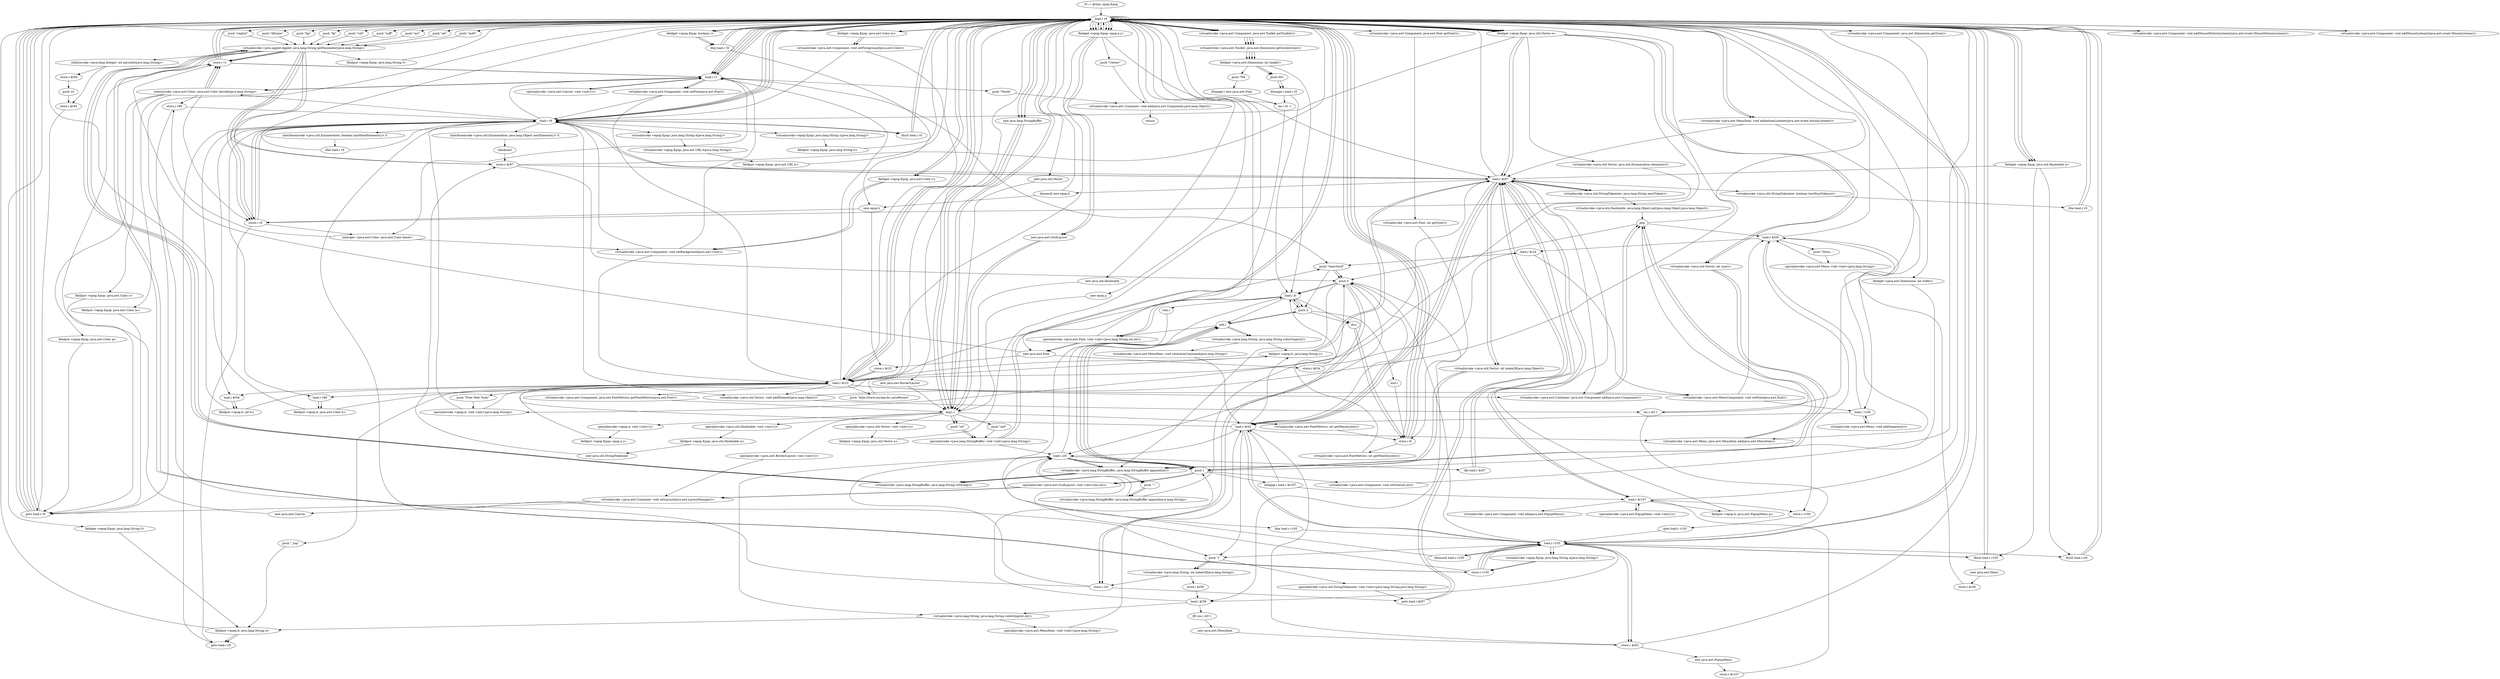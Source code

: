 digraph "" {
    "r0 := @this: epop.Epop"
    "load.r r0"
    "r0 := @this: epop.Epop"->"load.r r0";
    "push \"bg\""
    "load.r r0"->"push \"bg\"";
    "virtualinvoke <java.applet.Applet: java.lang.String getParameter(java.lang.String)>"
    "push \"bg\""->"virtualinvoke <java.applet.Applet: java.lang.String getParameter(java.lang.String)>";
    "store.r r1"
    "virtualinvoke <java.applet.Applet: java.lang.String getParameter(java.lang.String)>"->"store.r r1";
    "store.r r1"->"load.r r0";
    "load.r r1"
    "load.r r0"->"load.r r1";
    "staticinvoke <java.awt.Color: java.awt.Color decode(java.lang.String)>"
    "load.r r1"->"staticinvoke <java.awt.Color: java.awt.Color decode(java.lang.String)>";
    "fieldput <epop.Epop: java.awt.Color c>"
    "staticinvoke <java.awt.Color: java.awt.Color decode(java.lang.String)>"->"fieldput <epop.Epop: java.awt.Color c>";
    "goto load.r r0"
    "fieldput <epop.Epop: java.awt.Color c>"->"goto load.r r0";
    "goto load.r r0"->"load.r r0";
    "push \"fg\""
    "load.r r0"->"push \"fg\"";
    "push \"fg\""->"virtualinvoke <java.applet.Applet: java.lang.String getParameter(java.lang.String)>";
    "virtualinvoke <java.applet.Applet: java.lang.String getParameter(java.lang.String)>"->"store.r r1";
    "store.r r1"->"load.r r0";
    "load.r r0"->"load.r r1";
    "load.r r1"->"staticinvoke <java.awt.Color: java.awt.Color decode(java.lang.String)>";
    "fieldput <epop.Epop: java.awt.Color m>"
    "staticinvoke <java.awt.Color: java.awt.Color decode(java.lang.String)>"->"fieldput <epop.Epop: java.awt.Color m>";
    "fieldput <epop.Epop: java.awt.Color m>"->"goto load.r r0";
    "goto load.r r0"->"load.r r0";
    "push \"roll\""
    "load.r r0"->"push \"roll\"";
    "push \"roll\""->"virtualinvoke <java.applet.Applet: java.lang.String getParameter(java.lang.String)>";
    "virtualinvoke <java.applet.Applet: java.lang.String getParameter(java.lang.String)>"->"store.r r1";
    "store.r r1"->"load.r r0";
    "load.r r0"->"load.r r1";
    "load.r r1"->"staticinvoke <java.awt.Color: java.awt.Color decode(java.lang.String)>";
    "fieldput <epop.Epop: java.awt.Color g>"
    "staticinvoke <java.awt.Color: java.awt.Color decode(java.lang.String)>"->"fieldput <epop.Epop: java.awt.Color g>";
    "fieldput <epop.Epop: java.awt.Color g>"->"goto load.r r0";
    "goto load.r r0"->"load.r r0";
    "virtualinvoke <java.awt.Component: java.awt.Font getFont()>"
    "load.r r0"->"virtualinvoke <java.awt.Component: java.awt.Font getFont()>";
    "virtualinvoke <java.awt.Font: int getSize()>"
    "virtualinvoke <java.awt.Component: java.awt.Font getFont()>"->"virtualinvoke <java.awt.Font: int getSize()>";
    "store.i i0"
    "virtualinvoke <java.awt.Font: int getSize()>"->"store.i i0";
    "store.i i0"->"load.r r0";
    "virtualinvoke <java.awt.Component: java.awt.Toolkit getToolkit()>"
    "load.r r0"->"virtualinvoke <java.awt.Component: java.awt.Toolkit getToolkit()>";
    "virtualinvoke <java.awt.Toolkit: java.awt.Dimension getScreenSize()>"
    "virtualinvoke <java.awt.Component: java.awt.Toolkit getToolkit()>"->"virtualinvoke <java.awt.Toolkit: java.awt.Dimension getScreenSize()>";
    "fieldget <java.awt.Dimension: int height>"
    "virtualinvoke <java.awt.Toolkit: java.awt.Dimension getScreenSize()>"->"fieldget <java.awt.Dimension: int height>";
    "push 601"
    "fieldget <java.awt.Dimension: int height>"->"push 601";
    "ifcmpge.i load.r r0"
    "push 601"->"ifcmpge.i load.r r0";
    "inc.i i0 -1"
    "ifcmpge.i load.r r0"->"inc.i i0 -1";
    "inc.i i0 -1"->"load.r r0";
    "load.r r0"->"virtualinvoke <java.awt.Component: java.awt.Toolkit getToolkit()>";
    "virtualinvoke <java.awt.Component: java.awt.Toolkit getToolkit()>"->"virtualinvoke <java.awt.Toolkit: java.awt.Dimension getScreenSize()>";
    "virtualinvoke <java.awt.Toolkit: java.awt.Dimension getScreenSize()>"->"fieldget <java.awt.Dimension: int height>";
    "push 769"
    "fieldget <java.awt.Dimension: int height>"->"push 769";
    "ifcmpge.i new java.awt.Font"
    "push 769"->"ifcmpge.i new java.awt.Font";
    "ifcmpge.i new java.awt.Font"->"inc.i i0 -1";
    "new java.awt.Font"
    "inc.i i0 -1"->"new java.awt.Font";
    "new java.awt.Font"->"store.r r1";
    "store.r r1"->"load.r r1";
    "push \"SansSerif\""
    "load.r r1"->"push \"SansSerif\"";
    "push 0"
    "push \"SansSerif\""->"push 0";
    "load.i i0"
    "push 0"->"load.i i0";
    "push 2"
    "load.i i0"->"push 2";
    "add.i"
    "push 2"->"add.i";
    "specialinvoke <java.awt.Font: void <init>(java.lang.String,int,int)>"
    "add.i"->"specialinvoke <java.awt.Font: void <init>(java.lang.String,int,int)>";
    "specialinvoke <java.awt.Font: void <init>(java.lang.String,int,int)>"->"new java.awt.Font";
    "store.r $r23"
    "new java.awt.Font"->"store.r $r23";
    "load.r $r23"
    "store.r $r23"->"load.r $r23";
    "load.r $r23"->"push \"SansSerif\"";
    "push \"SansSerif\""->"push 0";
    "push 0"->"load.i i0";
    "load.i i0"->"specialinvoke <java.awt.Font: void <init>(java.lang.String,int,int)>";
    "specialinvoke <java.awt.Font: void <init>(java.lang.String,int,int)>"->"new java.awt.Font";
    "store.r $r24"
    "new java.awt.Font"->"store.r $r24";
    "load.r $r24"
    "store.r $r24"->"load.r $r24";
    "load.r $r24"->"push \"SansSerif\"";
    "push \"SansSerif\""->"push 2";
    "push 2"->"load.i i0";
    "load.i i0"->"specialinvoke <java.awt.Font: void <init>(java.lang.String,int,int)>";
    "specialinvoke <java.awt.Font: void <init>(java.lang.String,int,int)>"->"load.r r0";
    "load.r r0"->"load.r $r23";
    "virtualinvoke <java.awt.Component: java.awt.FontMetrics getFontMetrics(java.awt.Font)>"
    "load.r $r23"->"virtualinvoke <java.awt.Component: java.awt.FontMetrics getFontMetrics(java.awt.Font)>";
    "dup1.r"
    "virtualinvoke <java.awt.Component: java.awt.FontMetrics getFontMetrics(java.awt.Font)>"->"dup1.r";
    "virtualinvoke <java.awt.FontMetrics: int getMaxAscent()>"
    "dup1.r"->"virtualinvoke <java.awt.FontMetrics: int getMaxAscent()>";
    "virtualinvoke <java.awt.FontMetrics: int getMaxAscent()>"->"store.i i0";
    "virtualinvoke <java.awt.FontMetrics: int getMaxDescent()>"
    "store.i i0"->"virtualinvoke <java.awt.FontMetrics: int getMaxDescent()>";
    "virtualinvoke <java.awt.FontMetrics: int getMaxDescent()>"->"load.i i0";
    "load.i i0"->"add.i";
    "add.i"->"push 2";
    "mul.i"
    "push 2"->"mul.i";
    "mul.i"->"store.i i0";
    "store.i i0"->"load.r r0";
    "load.r r0"->"virtualinvoke <java.awt.Component: java.awt.Toolkit getToolkit()>";
    "virtualinvoke <java.awt.Component: java.awt.Toolkit getToolkit()>"->"virtualinvoke <java.awt.Toolkit: java.awt.Dimension getScreenSize()>";
    "virtualinvoke <java.awt.Toolkit: java.awt.Dimension getScreenSize()>"->"fieldget <java.awt.Dimension: int height>";
    "fieldget <java.awt.Dimension: int height>"->"load.i i0";
    "div.i"
    "load.i i0"->"div.i";
    "div.i"->"store.i i0";
    "store.i i0"->"load.r r0";
    "load.r r0"->"virtualinvoke <java.awt.Component: java.awt.Toolkit getToolkit()>";
    "virtualinvoke <java.awt.Component: java.awt.Toolkit getToolkit()>"->"virtualinvoke <java.awt.Toolkit: java.awt.Dimension getScreenSize()>";
    "virtualinvoke <java.awt.Toolkit: java.awt.Dimension getScreenSize()>"->"fieldget <java.awt.Dimension: int height>";
    "fieldget <java.awt.Dimension: int height>"->"push 601";
    "push 601"->"ifcmpge.i load.r r0";
    "ifcmpge.i load.r r0"->"load.i i0";
    "load.i i0"->"push 2";
    "push 2"->"div.i";
    "div.i"->"store.i i0";
    "store.i i0"->"load.r r0";
    "push \"xoff\""
    "load.r r0"->"push \"xoff\"";
    "push \"xoff\""->"virtualinvoke <java.applet.Applet: java.lang.String getParameter(java.lang.String)>";
    "staticinvoke <java.lang.Integer: int parseInt(java.lang.String)>"
    "virtualinvoke <java.applet.Applet: java.lang.String getParameter(java.lang.String)>"->"staticinvoke <java.lang.Integer: int parseInt(java.lang.String)>";
    "store.i $r94"
    "staticinvoke <java.lang.Integer: int parseInt(java.lang.String)>"->"store.i $r94";
    "store.i $r94"->"goto load.r r0";
    "goto load.r r0"->"load.r r0";
    "push \"arr\""
    "load.r r0"->"push \"arr\"";
    "push \"arr\""->"virtualinvoke <java.applet.Applet: java.lang.String getParameter(java.lang.String)>";
    "store.r r9"
    "virtualinvoke <java.applet.Applet: java.lang.String getParameter(java.lang.String)>"->"store.r r9";
    "staticget <java.awt.Color: java.awt.Color black>"
    "store.r r9"->"staticget <java.awt.Color: java.awt.Color black>";
    "store.r r99"
    "staticget <java.awt.Color: java.awt.Color black>"->"store.r r99";
    "load.r r9"
    "store.r r99"->"load.r r9";
    "load.r r9"->"staticinvoke <java.awt.Color: java.awt.Color decode(java.lang.String)>";
    "staticinvoke <java.awt.Color: java.awt.Color decode(java.lang.String)>"->"store.r r99";
    "store.r r99"->"goto load.r r0";
    "goto load.r r0"->"load.r r0";
    "push \"ad\""
    "load.r r0"->"push \"ad\"";
    "push \"ad\""->"virtualinvoke <java.applet.Applet: java.lang.String getParameter(java.lang.String)>";
    "virtualinvoke <java.applet.Applet: java.lang.String getParameter(java.lang.String)>"->"store.r r9";
    "store.r r9"->"load.r r9";
    "ifnull load.r r0"
    "load.r r9"->"ifnull load.r r0";
    "ifnull load.r r0"->"load.r r0";
    "load.r r0"->"load.r r0";
    "load.r r0"->"load.r r9";
    "virtualinvoke <epop.Epop: java.lang.String c(java.lang.String)>"
    "load.r r9"->"virtualinvoke <epop.Epop: java.lang.String c(java.lang.String)>";
    "fieldput <epop.Epop: java.lang.String h>"
    "virtualinvoke <epop.Epop: java.lang.String c(java.lang.String)>"->"fieldput <epop.Epop: java.lang.String h>";
    "fieldput <epop.Epop: java.lang.String h>"->"load.r r0";
    "load.r r0"->"load.r r0";
    "load.r r0"->"load.r r0";
    "load.r r0"->"load.r r9";
    "virtualinvoke <epop.Epop: java.lang.String d(java.lang.String)>"
    "load.r r9"->"virtualinvoke <epop.Epop: java.lang.String d(java.lang.String)>";
    "virtualinvoke <epop.Epop: java.net.URL b(java.lang.String)>"
    "virtualinvoke <epop.Epop: java.lang.String d(java.lang.String)>"->"virtualinvoke <epop.Epop: java.net.URL b(java.lang.String)>";
    "fieldput <epop.Epop: java.net.URL b>"
    "virtualinvoke <epop.Epop: java.net.URL b(java.lang.String)>"->"fieldput <epop.Epop: java.net.URL b>";
    "fieldput <epop.Epop: java.net.URL b>"->"load.r r0";
    "new java.util.Vector"
    "load.r r0"->"new java.util.Vector";
    "new java.util.Vector"->"dup1.r";
    "specialinvoke <java.util.Vector: void <init>()>"
    "dup1.r"->"specialinvoke <java.util.Vector: void <init>()>";
    "fieldput <epop.Epop: java.util.Vector e>"
    "specialinvoke <java.util.Vector: void <init>()>"->"fieldput <epop.Epop: java.util.Vector e>";
    "fieldput <epop.Epop: java.util.Vector e>"->"load.r r0";
    "push \"md0\""
    "load.r r0"->"push \"md0\"";
    "push \"md0\""->"virtualinvoke <java.applet.Applet: java.lang.String getParameter(java.lang.String)>";
    "store.r $r87"
    "virtualinvoke <java.applet.Applet: java.lang.String getParameter(java.lang.String)>"->"store.r $r87";
    "store.r $r87"->"push 0";
    "store.i i20"
    "push 0"->"store.i i20";
    "goto load.r $r87"
    "store.i i20"->"goto load.r $r87";
    "load.r $r87"
    "goto load.r $r87"->"load.r $r87";
    "ifnonnull new epop.b"
    "load.r $r87"->"ifnonnull new epop.b";
    "ifnonnull new epop.b"->"load.r r0";
    "push \"replist\""
    "load.r r0"->"push \"replist\"";
    "push \"replist\""->"virtualinvoke <java.applet.Applet: java.lang.String getParameter(java.lang.String)>";
    "virtualinvoke <java.applet.Applet: java.lang.String getParameter(java.lang.String)>"->"store.r r9";
    "store.r r9"->"load.r r9";
    "load.r r9"->"ifnull load.r r0";
    "ifnull load.r r0"->"load.r r0";
    "new java.util.Hashtable"
    "load.r r0"->"new java.util.Hashtable";
    "new java.util.Hashtable"->"dup1.r";
    "specialinvoke <java.util.Hashtable: void <init>()>"
    "dup1.r"->"specialinvoke <java.util.Hashtable: void <init>()>";
    "fieldput <epop.Epop: java.util.Hashtable a>"
    "specialinvoke <java.util.Hashtable: void <init>()>"->"fieldput <epop.Epop: java.util.Hashtable a>";
    "new java.util.StringTokenizer"
    "fieldput <epop.Epop: java.util.Hashtable a>"->"new java.util.StringTokenizer";
    "new java.util.StringTokenizer"->"store.r $r87";
    "store.r $r87"->"load.r $r87";
    "load.r $r87"->"load.r r9";
    "push \"|\""
    "load.r r9"->"push \"|\"";
    "specialinvoke <java.util.StringTokenizer: void <init>(java.lang.String,java.lang.String)>"
    "push \"|\""->"specialinvoke <java.util.StringTokenizer: void <init>(java.lang.String,java.lang.String)>";
    "specialinvoke <java.util.StringTokenizer: void <init>(java.lang.String,java.lang.String)>"->"goto load.r $r87";
    "goto load.r $r87"->"load.r $r87";
    "virtualinvoke <java.util.StringTokenizer: boolean hasMoreTokens()>"
    "load.r $r87"->"virtualinvoke <java.util.StringTokenizer: boolean hasMoreTokens()>";
    "ifne load.r r0"
    "virtualinvoke <java.util.StringTokenizer: boolean hasMoreTokens()>"->"ifne load.r r0";
    "ifne load.r r0"->"load.r r0";
    "new epop.a"
    "load.r r0"->"new epop.a";
    "new epop.a"->"dup1.r";
    "specialinvoke <epop.a: void <init>()>"
    "dup1.r"->"specialinvoke <epop.a: void <init>()>";
    "fieldput <epop.Epop: epop.a j>"
    "specialinvoke <epop.a: void <init>()>"->"fieldput <epop.Epop: epop.a j>";
    "fieldput <epop.Epop: epop.a j>"->"load.r r0";
    "fieldget <epop.Epop: boolean i>"
    "load.r r0"->"fieldget <epop.Epop: boolean i>";
    "ifeq load.r r0"
    "fieldget <epop.Epop: boolean i>"->"ifeq load.r r0";
    "ifeq load.r r0"->"load.r r0";
    "fieldget <epop.Epop: epop.a j>"
    "load.r r0"->"fieldget <epop.Epop: epop.a j>";
    "new java.awt.GridLayout"
    "fieldget <epop.Epop: epop.a j>"->"new java.awt.GridLayout";
    "new java.awt.GridLayout"->"dup1.r";
    "dup1.r"->"load.r r0";
    "fieldget <epop.Epop: java.util.Vector e>"
    "load.r r0"->"fieldget <epop.Epop: java.util.Vector e>";
    "virtualinvoke <java.util.Vector: int size()>"
    "fieldget <epop.Epop: java.util.Vector e>"->"virtualinvoke <java.util.Vector: int size()>";
    "push 1"
    "virtualinvoke <java.util.Vector: int size()>"->"push 1";
    "push 1"->"add.i";
    "add.i"->"push 1";
    "specialinvoke <java.awt.GridLayout: void <init>(int,int)>"
    "push 1"->"specialinvoke <java.awt.GridLayout: void <init>(int,int)>";
    "virtualinvoke <java.awt.Container: void setLayout(java.awt.LayoutManager)>"
    "specialinvoke <java.awt.GridLayout: void <init>(int,int)>"->"virtualinvoke <java.awt.Container: void setLayout(java.awt.LayoutManager)>";
    "virtualinvoke <java.awt.Container: void setLayout(java.awt.LayoutManager)>"->"goto load.r r0";
    "goto load.r r0"->"load.r r0";
    "load.r r0"->"load.r r0";
    "push \"dframe\""
    "load.r r0"->"push \"dframe\"";
    "push \"dframe\""->"virtualinvoke <java.applet.Applet: java.lang.String getParameter(java.lang.String)>";
    "fieldput <epop.Epop: java.lang.String f>"
    "virtualinvoke <java.applet.Applet: java.lang.String getParameter(java.lang.String)>"->"fieldput <epop.Epop: java.lang.String f>";
    "fieldput <epop.Epop: java.lang.String f>"->"load.r r0";
    "load.r r0"->"fieldget <epop.Epop: java.util.Vector e>";
    "virtualinvoke <java.util.Vector: java.util.Enumeration elements()>"
    "fieldget <epop.Epop: java.util.Vector e>"->"virtualinvoke <java.util.Vector: java.util.Enumeration elements()>";
    "virtualinvoke <java.util.Vector: java.util.Enumeration elements()>"->"store.r r9";
    "goto load.r r9"
    "store.r r9"->"goto load.r r9";
    "goto load.r r9"->"load.r r9";
    "interfaceinvoke <java.util.Enumeration: boolean hasMoreElements()> 0"
    "load.r r9"->"interfaceinvoke <java.util.Enumeration: boolean hasMoreElements()> 0";
    "ifne load.r r9"
    "interfaceinvoke <java.util.Enumeration: boolean hasMoreElements()> 0"->"ifne load.r r9";
    "ifne load.r r9"->"load.r r0";
    "load.r r0"->"fieldget <epop.Epop: boolean i>";
    "fieldget <epop.Epop: boolean i>"->"ifeq load.r r0";
    "new epop.b"
    "ifeq load.r r0"->"new epop.b";
    "new epop.b"->"store.r $r23";
    "store.r $r23"->"load.r $r23";
    "push \"Free Web Tools\""
    "load.r $r23"->"push \"Free Web Tools\"";
    "specialinvoke <epop.b: void <init>(java.lang.String)>"
    "push \"Free Web Tools\""->"specialinvoke <epop.b: void <init>(java.lang.String)>";
    "specialinvoke <epop.b: void <init>(java.lang.String)>"->"load.r $r23";
    "load.r $r23"->"load.r r0";
    "fieldget <epop.Epop: java.awt.Color c>"
    "load.r r0"->"fieldget <epop.Epop: java.awt.Color c>";
    "virtualinvoke <java.awt.Component: void setBackground(java.awt.Color)>"
    "fieldget <epop.Epop: java.awt.Color c>"->"virtualinvoke <java.awt.Component: void setBackground(java.awt.Color)>";
    "virtualinvoke <java.awt.Component: void setBackground(java.awt.Color)>"->"load.r $r23";
    "load.r $r23"->"load.r r0";
    "fieldget <epop.Epop: java.awt.Color m>"
    "load.r r0"->"fieldget <epop.Epop: java.awt.Color m>";
    "virtualinvoke <java.awt.Component: void setForeground(java.awt.Color)>"
    "fieldget <epop.Epop: java.awt.Color m>"->"virtualinvoke <java.awt.Component: void setForeground(java.awt.Color)>";
    "virtualinvoke <java.awt.Component: void setForeground(java.awt.Color)>"->"load.r $r23";
    "load.r $r23"->"load.r r1";
    "virtualinvoke <java.awt.Component: void setFont(java.awt.Font)>"
    "load.r r1"->"virtualinvoke <java.awt.Component: void setFont(java.awt.Font)>";
    "virtualinvoke <java.awt.Component: void setFont(java.awt.Font)>"->"load.r $r23";
    "load.i $r94"
    "load.r $r23"->"load.i $r94";
    "fieldput <epop.b: int b>"
    "load.i $r94"->"fieldput <epop.b: int b>";
    "fieldput <epop.b: int b>"->"load.r $r23";
    "load.r r99"
    "load.r $r23"->"load.r r99";
    "fieldput <epop.b: java.awt.Color h>"
    "load.r r99"->"fieldput <epop.b: java.awt.Color h>";
    "fieldput <epop.b: java.awt.Color h>"->"load.r $r23";
    "push \"http://www.europa.bc.ca/software\""
    "load.r $r23"->"push \"http://www.europa.bc.ca/software\"";
    "fieldput <epop.b: java.lang.String c>"
    "push \"http://www.europa.bc.ca/software\""->"fieldput <epop.b: java.lang.String c>";
    "fieldput <epop.b: java.lang.String c>"->"load.r $r23";
    "push \"_top\""
    "load.r $r23"->"push \"_top\"";
    "fieldput <epop.b: java.lang.String a>"
    "push \"_top\""->"fieldput <epop.b: java.lang.String a>";
    "fieldput <epop.b: java.lang.String a>"->"load.r r0";
    "load.r r0"->"fieldget <epop.Epop: java.util.Vector e>";
    "fieldget <epop.Epop: java.util.Vector e>"->"load.r $r23";
    "virtualinvoke <java.util.Vector: void addElement(java.lang.Object)>"
    "load.r $r23"->"virtualinvoke <java.util.Vector: void addElement(java.lang.Object)>";
    "virtualinvoke <java.util.Vector: void addElement(java.lang.Object)>"->"load.r r0";
    "load.r r0"->"fieldget <epop.Epop: epop.a j>";
    "fieldget <epop.Epop: epop.a j>"->"load.r $r23";
    "virtualinvoke <java.awt.Container: java.awt.Component add(java.awt.Component)>"
    "load.r $r23"->"virtualinvoke <java.awt.Container: java.awt.Component add(java.awt.Component)>";
    "pop"
    "virtualinvoke <java.awt.Container: java.awt.Component add(java.awt.Component)>"->"pop";
    "pop"->"load.r r0";
    "load.r r0"->"fieldget <epop.Epop: epop.a j>";
    "fieldget <epop.Epop: epop.a j>"->"load.r r0";
    "virtualinvoke <java.awt.Component: void addMouseMotionListener(java.awt.event.MouseMotionListener)>"
    "load.r r0"->"virtualinvoke <java.awt.Component: void addMouseMotionListener(java.awt.event.MouseMotionListener)>";
    "virtualinvoke <java.awt.Component: void addMouseMotionListener(java.awt.event.MouseMotionListener)>"->"load.r r0";
    "load.r r0"->"fieldget <epop.Epop: epop.a j>";
    "fieldget <epop.Epop: epop.a j>"->"load.r r0";
    "virtualinvoke <java.awt.Component: void addMouseListener(java.awt.event.MouseListener)>"
    "load.r r0"->"virtualinvoke <java.awt.Component: void addMouseListener(java.awt.event.MouseListener)>";
    "virtualinvoke <java.awt.Component: void addMouseListener(java.awt.event.MouseListener)>"->"load.r r0";
    "new java.awt.BorderLayout"
    "load.r r0"->"new java.awt.BorderLayout";
    "new java.awt.BorderLayout"->"dup1.r";
    "specialinvoke <java.awt.BorderLayout: void <init>()>"
    "dup1.r"->"specialinvoke <java.awt.BorderLayout: void <init>()>";
    "specialinvoke <java.awt.BorderLayout: void <init>()>"->"virtualinvoke <java.awt.Container: void setLayout(java.awt.LayoutManager)>";
    "new java.awt.Canvas"
    "virtualinvoke <java.awt.Container: void setLayout(java.awt.LayoutManager)>"->"new java.awt.Canvas";
    "new java.awt.Canvas"->"store.r r1";
    "store.r r1"->"load.r r1";
    "specialinvoke <java.awt.Canvas: void <init>()>"
    "load.r r1"->"specialinvoke <java.awt.Canvas: void <init>()>";
    "specialinvoke <java.awt.Canvas: void <init>()>"->"load.r r1";
    "load.r r1"->"staticget <java.awt.Color: java.awt.Color black>";
    "staticget <java.awt.Color: java.awt.Color black>"->"virtualinvoke <java.awt.Component: void setBackground(java.awt.Color)>";
    "virtualinvoke <java.awt.Component: void setBackground(java.awt.Color)>"->"load.r r1";
    "load.r r1"->"load.r r0";
    "virtualinvoke <java.awt.Component: java.awt.Dimension getSize()>"
    "load.r r0"->"virtualinvoke <java.awt.Component: java.awt.Dimension getSize()>";
    "fieldget <java.awt.Dimension: int width>"
    "virtualinvoke <java.awt.Component: java.awt.Dimension getSize()>"->"fieldget <java.awt.Dimension: int width>";
    "fieldget <java.awt.Dimension: int width>"->"push 1";
    "virtualinvoke <java.awt.Component: void setSize(int,int)>"
    "push 1"->"virtualinvoke <java.awt.Component: void setSize(int,int)>";
    "virtualinvoke <java.awt.Component: void setSize(int,int)>"->"load.r r0";
    "load.r r0"->"load.r r1";
    "push \"North\""
    "load.r r1"->"push \"North\"";
    "virtualinvoke <java.awt.Container: void add(java.awt.Component,java.lang.Object)>"
    "push \"North\""->"virtualinvoke <java.awt.Container: void add(java.awt.Component,java.lang.Object)>";
    "virtualinvoke <java.awt.Container: void add(java.awt.Component,java.lang.Object)>"->"load.r r0";
    "load.r r0"->"load.r r0";
    "load.r r0"->"fieldget <epop.Epop: epop.a j>";
    "push \"Center\""
    "fieldget <epop.Epop: epop.a j>"->"push \"Center\"";
    "push \"Center\""->"virtualinvoke <java.awt.Container: void add(java.awt.Component,java.lang.Object)>";
    "return"
    "virtualinvoke <java.awt.Container: void add(java.awt.Component,java.lang.Object)>"->"return";
    "ifne load.r r9"->"load.r r9";
    "interfaceinvoke <java.util.Enumeration: java.lang.Object nextElement()> 0"
    "load.r r9"->"interfaceinvoke <java.util.Enumeration: java.lang.Object nextElement()> 0";
    "checkcast"
    "interfaceinvoke <java.util.Enumeration: java.lang.Object nextElement()> 0"->"checkcast";
    "checkcast"->"store.r $r87";
    "store.r $r87"->"load.r r0";
    "load.r r0"->"fieldget <epop.Epop: epop.a j>";
    "fieldget <epop.Epop: epop.a j>"->"load.r $r87";
    "load.r $r87"->"virtualinvoke <java.awt.Container: java.awt.Component add(java.awt.Component)>";
    "virtualinvoke <java.awt.Container: java.awt.Component add(java.awt.Component)>"->"pop";
    "pop"->"push 0";
    "push 0"->"store.i i20";
    "store.i i20"->"load.r r0";
    "new java.lang.StringBuffer"
    "load.r r0"->"new java.lang.StringBuffer";
    "new java.lang.StringBuffer"->"dup1.r";
    "push \"sd\""
    "dup1.r"->"push \"sd\"";
    "specialinvoke <java.lang.StringBuffer: void <init>(java.lang.String)>"
    "push \"sd\""->"specialinvoke <java.lang.StringBuffer: void <init>(java.lang.String)>";
    "specialinvoke <java.lang.StringBuffer: void <init>(java.lang.String)>"->"load.r r0";
    "load.r r0"->"fieldget <epop.Epop: java.util.Vector e>";
    "fieldget <epop.Epop: java.util.Vector e>"->"load.r $r87";
    "virtualinvoke <java.util.Vector: int indexOf(java.lang.Object)>"
    "load.r $r87"->"virtualinvoke <java.util.Vector: int indexOf(java.lang.Object)>";
    "virtualinvoke <java.lang.StringBuffer: java.lang.StringBuffer append(int)>"
    "virtualinvoke <java.util.Vector: int indexOf(java.lang.Object)>"->"virtualinvoke <java.lang.StringBuffer: java.lang.StringBuffer append(int)>";
    "push \"-\""
    "virtualinvoke <java.lang.StringBuffer: java.lang.StringBuffer append(int)>"->"push \"-\"";
    "virtualinvoke <java.lang.StringBuffer: java.lang.StringBuffer append(java.lang.String)>"
    "push \"-\""->"virtualinvoke <java.lang.StringBuffer: java.lang.StringBuffer append(java.lang.String)>";
    "virtualinvoke <java.lang.StringBuffer: java.lang.StringBuffer append(java.lang.String)>"->"push 0";
    "push 0"->"virtualinvoke <java.lang.StringBuffer: java.lang.StringBuffer append(int)>";
    "virtualinvoke <java.lang.StringBuffer: java.lang.String toString()>"
    "virtualinvoke <java.lang.StringBuffer: java.lang.StringBuffer append(int)>"->"virtualinvoke <java.lang.StringBuffer: java.lang.String toString()>";
    "virtualinvoke <java.lang.StringBuffer: java.lang.String toString()>"->"virtualinvoke <java.applet.Applet: java.lang.String getParameter(java.lang.String)>";
    "store.r r105"
    "virtualinvoke <java.applet.Applet: java.lang.String getParameter(java.lang.String)>"->"store.r r105";
    "load.r r105"
    "store.r r105"->"load.r r105";
    "ifnull load.r r105"
    "load.r r105"->"ifnull load.r r105";
    "ifnull load.r r105"->"load.r r0";
    "fieldget <epop.Epop: java.util.Hashtable a>"
    "load.r r0"->"fieldget <epop.Epop: java.util.Hashtable a>";
    "fieldget <epop.Epop: java.util.Hashtable a>"->"ifnull load.r r105";
    "ifnull load.r r105"->"load.r r0";
    "load.r r0"->"load.r r105";
    "virtualinvoke <epop.Epop: java.lang.String a(java.lang.String)>"
    "load.r r105"->"virtualinvoke <epop.Epop: java.lang.String a(java.lang.String)>";
    "virtualinvoke <epop.Epop: java.lang.String a(java.lang.String)>"->"store.r r105";
    "store.r r105"->"load.r r105";
    "store.r $r62"
    "load.r r105"->"store.r $r62";
    "new java.awt.PopupMenu"
    "store.r $r62"->"new java.awt.PopupMenu";
    "store.r $r107"
    "new java.awt.PopupMenu"->"store.r $r107";
    "load.r $r107"
    "store.r $r107"->"load.r $r107";
    "specialinvoke <java.awt.PopupMenu: void <init>()>"
    "load.r $r107"->"specialinvoke <java.awt.PopupMenu: void <init>()>";
    "specialinvoke <java.awt.PopupMenu: void <init>()>"->"load.r $r107";
    "store.r r109"
    "load.r $r107"->"store.r r109";
    "goto load.r r105"
    "store.r r109"->"goto load.r r105";
    "goto load.r r105"->"load.r r105";
    "ifnonnull load.r r105"
    "load.r r105"->"ifnonnull load.r r105";
    "load.i i20"
    "ifnonnull load.r r105"->"load.i i20";
    "load.i i20"->"push 1";
    "ifcmpgt.i load.r $r107"
    "push 1"->"ifcmpgt.i load.r $r107";
    "load.r $r62"
    "ifcmpgt.i load.r $r107"->"load.r $r62";
    "load.r $r62"->"push \"|\"";
    "virtualinvoke <java.lang.String: int indexOf(java.lang.String)>"
    "push \"|\""->"virtualinvoke <java.lang.String: int indexOf(java.lang.String)>";
    "virtualinvoke <java.lang.String: int indexOf(java.lang.String)>"->"store.i i20";
    "store.i i20"->"load.i i20";
    "ifle load.r $r87"
    "load.i i20"->"ifle load.r $r87";
    "ifle load.r $r87"->"load.r $r87";
    "load.r $r87"->"load.r $r62";
    "load.r $r62"->"load.i i20";
    "load.i i20"->"push 1";
    "push 1"->"add.i";
    "virtualinvoke <java.lang.String: java.lang.String substring(int)>"
    "add.i"->"virtualinvoke <java.lang.String: java.lang.String substring(int)>";
    "virtualinvoke <java.lang.String: java.lang.String substring(int)>"->"fieldput <epop.b: java.lang.String c>";
    "fieldput <epop.b: java.lang.String c>"->"load.r $r87";
    "load.r $r87"->"load.r $r62";
    "load.r $r62"->"push 0";
    "push 0"->"load.i i20";
    "virtualinvoke <java.lang.String: java.lang.String substring(int,int)>"
    "load.i i20"->"virtualinvoke <java.lang.String: java.lang.String substring(int,int)>";
    "virtualinvoke <java.lang.String: java.lang.String substring(int,int)>"->"fieldput <epop.b: java.lang.String a>";
    "fieldput <epop.b: java.lang.String a>"->"goto load.r r9";
    "ifle load.r $r87"->"load.r $r87";
    "load.r $r87"->"load.r $r62";
    "load.r $r62"->"fieldput <epop.b: java.lang.String c>";
    "fieldput <epop.b: java.lang.String c>"->"load.r $r87";
    "load.r $r87"->"load.r r0";
    "fieldget <epop.Epop: java.lang.String f>"
    "load.r r0"->"fieldget <epop.Epop: java.lang.String f>";
    "fieldget <epop.Epop: java.lang.String f>"->"fieldput <epop.b: java.lang.String a>";
    "fieldput <epop.b: java.lang.String a>"->"goto load.r r9";
    "ifcmpgt.i load.r $r107"->"load.r $r107";
    "load.r $r107"->"load.r r0";
    "virtualinvoke <java.awt.MenuItem: void addActionListener(java.awt.event.ActionListener)>"
    "load.r r0"->"virtualinvoke <java.awt.MenuItem: void addActionListener(java.awt.event.ActionListener)>";
    "virtualinvoke <java.awt.MenuItem: void addActionListener(java.awt.event.ActionListener)>"->"load.r $r87";
    "load.r $r87"->"load.r $r107";
    "fieldput <epop.b: java.awt.PopupMenu g>"
    "load.r $r107"->"fieldput <epop.b: java.awt.PopupMenu g>";
    "fieldput <epop.b: java.awt.PopupMenu g>"->"load.r $r87";
    "load.r $r87"->"load.r $r107";
    "virtualinvoke <java.awt.Component: void add(java.awt.PopupMenu)>"
    "load.r $r107"->"virtualinvoke <java.awt.Component: void add(java.awt.PopupMenu)>";
    "ifnonnull load.r r105"->"load.r r105";
    "load.r r105"->"push \"|\"";
    "push \"|\""->"virtualinvoke <java.lang.String: int indexOf(java.lang.String)>";
    "store.i $r59"
    "virtualinvoke <java.lang.String: int indexOf(java.lang.String)>"->"store.i $r59";
    "load.i $r59"
    "store.i $r59"->"load.i $r59";
    "iflt inc.i i20 1"
    "load.i $r59"->"iflt inc.i i20 1";
    "new java.awt.MenuItem"
    "iflt inc.i i20 1"->"new java.awt.MenuItem";
    "new java.awt.MenuItem"->"store.r $r62";
    "store.r $r62"->"load.r $r62";
    "load.r $r62"->"load.r r105";
    "load.r r105"->"push 0";
    "push 0"->"load.i $r59";
    "load.i $r59"->"virtualinvoke <java.lang.String: java.lang.String substring(int,int)>";
    "specialinvoke <java.awt.MenuItem: void <init>(java.lang.String)>"
    "virtualinvoke <java.lang.String: java.lang.String substring(int,int)>"->"specialinvoke <java.awt.MenuItem: void <init>(java.lang.String)>";
    "specialinvoke <java.awt.MenuItem: void <init>(java.lang.String)>"->"load.r $r62";
    "load.r $r62"->"load.r r105";
    "load.r r105"->"load.i $r59";
    "load.i $r59"->"push 1";
    "push 1"->"add.i";
    "add.i"->"virtualinvoke <java.lang.String: java.lang.String substring(int)>";
    "virtualinvoke <java.awt.MenuItem: void setActionCommand(java.lang.String)>"
    "virtualinvoke <java.lang.String: java.lang.String substring(int)>"->"virtualinvoke <java.awt.MenuItem: void setActionCommand(java.lang.String)>";
    "virtualinvoke <java.awt.MenuItem: void setActionCommand(java.lang.String)>"->"load.r $r62";
    "load.r $r62"->"load.r $r23";
    "virtualinvoke <java.awt.MenuComponent: void setFont(java.awt.Font)>"
    "load.r $r23"->"virtualinvoke <java.awt.MenuComponent: void setFont(java.awt.Font)>";
    "load.r r109"
    "virtualinvoke <java.awt.MenuComponent: void setFont(java.awt.Font)>"->"load.r r109";
    "load.r r109"->"load.r $r62";
    "virtualinvoke <java.awt.Menu: java.awt.MenuItem add(java.awt.MenuItem)>"
    "load.r $r62"->"virtualinvoke <java.awt.Menu: java.awt.MenuItem add(java.awt.MenuItem)>";
    "virtualinvoke <java.awt.Menu: java.awt.MenuItem add(java.awt.MenuItem)>"->"pop";
    "inc.i i20 1"
    "pop"->"inc.i i20 1";
    "inc.i i20 1"->"load.r r105";
    "load.r r105"->"store.r $r62";
    "store.r $r62"->"load.r r0";
    "load.r r0"->"new java.lang.StringBuffer";
    "new java.lang.StringBuffer"->"dup1.r";
    "dup1.r"->"push \"sd\"";
    "push \"sd\""->"specialinvoke <java.lang.StringBuffer: void <init>(java.lang.String)>";
    "specialinvoke <java.lang.StringBuffer: void <init>(java.lang.String)>"->"load.r r0";
    "load.r r0"->"fieldget <epop.Epop: java.util.Vector e>";
    "fieldget <epop.Epop: java.util.Vector e>"->"load.r $r87";
    "load.r $r87"->"virtualinvoke <java.util.Vector: int indexOf(java.lang.Object)>";
    "virtualinvoke <java.util.Vector: int indexOf(java.lang.Object)>"->"virtualinvoke <java.lang.StringBuffer: java.lang.StringBuffer append(int)>";
    "virtualinvoke <java.lang.StringBuffer: java.lang.StringBuffer append(int)>"->"push \"-\"";
    "push \"-\""->"virtualinvoke <java.lang.StringBuffer: java.lang.StringBuffer append(java.lang.String)>";
    "virtualinvoke <java.lang.StringBuffer: java.lang.StringBuffer append(java.lang.String)>"->"load.i i20";
    "load.i i20"->"virtualinvoke <java.lang.StringBuffer: java.lang.StringBuffer append(int)>";
    "virtualinvoke <java.lang.StringBuffer: java.lang.StringBuffer append(int)>"->"virtualinvoke <java.lang.StringBuffer: java.lang.String toString()>";
    "virtualinvoke <java.lang.StringBuffer: java.lang.String toString()>"->"virtualinvoke <java.applet.Applet: java.lang.String getParameter(java.lang.String)>";
    "virtualinvoke <java.applet.Applet: java.lang.String getParameter(java.lang.String)>"->"store.r r105";
    "store.r r105"->"load.r r105";
    "ifnull load.i i20"
    "load.r r105"->"ifnull load.i i20";
    "ifnull load.i i20"->"load.r r0";
    "load.r r0"->"fieldget <epop.Epop: java.util.Hashtable a>";
    "fieldget <epop.Epop: java.util.Hashtable a>"->"ifnull load.i i20";
    "ifnull load.i i20"->"load.r r0";
    "load.r r0"->"load.r r105";
    "load.r r105"->"virtualinvoke <epop.Epop: java.lang.String a(java.lang.String)>";
    "virtualinvoke <epop.Epop: java.lang.String a(java.lang.String)>"->"store.r r105";
    "store.r r105"->"load.i i20";
    "load.i i20"->"load.i i0";
    "rem.i"
    "load.i i0"->"rem.i";
    "ifne load.r r105"
    "rem.i"->"ifne load.r r105";
    "ifne load.r r105"->"load.r r105";
    "load.r r105"->"ifnull load.r r105";
    "new java.awt.Menu"
    "ifnull load.r r105"->"new java.awt.Menu";
    "store.r $r59"
    "new java.awt.Menu"->"store.r $r59";
    "load.r $r59"
    "store.r $r59"->"load.r $r59";
    "push \"More...\""
    "load.r $r59"->"push \"More...\"";
    "specialinvoke <java.awt.Menu: void <init>(java.lang.String)>"
    "push \"More...\""->"specialinvoke <java.awt.Menu: void <init>(java.lang.String)>";
    "specialinvoke <java.awt.Menu: void <init>(java.lang.String)>"->"load.r $r59";
    "load.r $r59"->"load.r $r24";
    "load.r $r24"->"virtualinvoke <java.awt.MenuComponent: void setFont(java.awt.Font)>";
    "virtualinvoke <java.awt.MenuComponent: void setFont(java.awt.Font)>"->"load.r $r59";
    "load.r $r59"->"load.r r0";
    "load.r r0"->"virtualinvoke <java.awt.MenuItem: void addActionListener(java.awt.event.ActionListener)>";
    "virtualinvoke <java.awt.MenuItem: void addActionListener(java.awt.event.ActionListener)>"->"load.r r109";
    "virtualinvoke <java.awt.Menu: void addSeparator()>"
    "load.r r109"->"virtualinvoke <java.awt.Menu: void addSeparator()>";
    "virtualinvoke <java.awt.Menu: void addSeparator()>"->"load.r r109";
    "load.r r109"->"load.r $r59";
    "load.r $r59"->"virtualinvoke <java.awt.Menu: java.awt.MenuItem add(java.awt.MenuItem)>";
    "virtualinvoke <java.awt.Menu: java.awt.MenuItem add(java.awt.MenuItem)>"->"pop";
    "pop"->"load.r $r59";
    "load.r $r59"->"store.r r109";
    "ifeq load.r r0"->"load.r r0";
    "load.r r0"->"fieldget <epop.Epop: epop.a j>";
    "fieldget <epop.Epop: epop.a j>"->"new java.awt.GridLayout";
    "new java.awt.GridLayout"->"dup1.r";
    "dup1.r"->"load.r r0";
    "load.r r0"->"fieldget <epop.Epop: java.util.Vector e>";
    "fieldget <epop.Epop: java.util.Vector e>"->"virtualinvoke <java.util.Vector: int size()>";
    "virtualinvoke <java.util.Vector: int size()>"->"push 1";
    "push 1"->"specialinvoke <java.awt.GridLayout: void <init>(int,int)>";
    "specialinvoke <java.awt.GridLayout: void <init>(int,int)>"->"virtualinvoke <java.awt.Container: void setLayout(java.awt.LayoutManager)>";
    "ifne load.r r0"->"load.r r0";
    "load.r r0"->"fieldget <epop.Epop: java.util.Hashtable a>";
    "fieldget <epop.Epop: java.util.Hashtable a>"->"load.r $r87";
    "virtualinvoke <java.util.StringTokenizer: java.lang.String nextToken()>"
    "load.r $r87"->"virtualinvoke <java.util.StringTokenizer: java.lang.String nextToken()>";
    "virtualinvoke <java.util.StringTokenizer: java.lang.String nextToken()>"->"load.r $r87";
    "load.r $r87"->"virtualinvoke <java.util.StringTokenizer: java.lang.String nextToken()>";
    "virtualinvoke <java.util.Hashtable: java.lang.Object put(java.lang.Object,java.lang.Object)>"
    "virtualinvoke <java.util.StringTokenizer: java.lang.String nextToken()>"->"virtualinvoke <java.util.Hashtable: java.lang.Object put(java.lang.Object,java.lang.Object)>";
    "virtualinvoke <java.util.Hashtable: java.lang.Object put(java.lang.Object,java.lang.Object)>"->"pop";
    "ifnonnull new epop.b"->"new epop.b";
    "new epop.b"->"store.r r9";
    "store.r r9"->"load.r r9";
    "load.r r9"->"load.r $r87";
    "load.r $r87"->"specialinvoke <epop.b: void <init>(java.lang.String)>";
    "specialinvoke <epop.b: void <init>(java.lang.String)>"->"load.r r9";
    "load.r r9"->"load.r r0";
    "load.r r0"->"fieldget <epop.Epop: java.awt.Color c>";
    "fieldget <epop.Epop: java.awt.Color c>"->"virtualinvoke <java.awt.Component: void setBackground(java.awt.Color)>";
    "virtualinvoke <java.awt.Component: void setBackground(java.awt.Color)>"->"load.r r9";
    "load.r r9"->"load.r r0";
    "load.r r0"->"fieldget <epop.Epop: java.awt.Color m>";
    "fieldget <epop.Epop: java.awt.Color m>"->"virtualinvoke <java.awt.Component: void setForeground(java.awt.Color)>";
    "virtualinvoke <java.awt.Component: void setForeground(java.awt.Color)>"->"load.r r9";
    "load.r r9"->"load.r r1";
    "load.r r1"->"virtualinvoke <java.awt.Component: void setFont(java.awt.Font)>";
    "virtualinvoke <java.awt.Component: void setFont(java.awt.Font)>"->"load.r r9";
    "load.r r9"->"load.i $r94";
    "load.i $r94"->"fieldput <epop.b: int b>";
    "fieldput <epop.b: int b>"->"load.r r9";
    "load.r r9"->"load.r r99";
    "load.r r99"->"fieldput <epop.b: java.awt.Color h>";
    "fieldput <epop.b: java.awt.Color h>"->"load.r r0";
    "load.r r0"->"fieldget <epop.Epop: java.util.Vector e>";
    "fieldget <epop.Epop: java.util.Vector e>"->"load.r r9";
    "load.r r9"->"virtualinvoke <java.util.Vector: void addElement(java.lang.Object)>";
    "virtualinvoke <java.util.Vector: void addElement(java.lang.Object)>"->"inc.i i20 1";
    "inc.i i20 1"->"load.r r0";
    "load.r r0"->"new java.lang.StringBuffer";
    "new java.lang.StringBuffer"->"dup1.r";
    "push \"md\""
    "dup1.r"->"push \"md\"";
    "push \"md\""->"specialinvoke <java.lang.StringBuffer: void <init>(java.lang.String)>";
    "specialinvoke <java.lang.StringBuffer: void <init>(java.lang.String)>"->"load.i i20";
    "load.i i20"->"virtualinvoke <java.lang.StringBuffer: java.lang.StringBuffer append(int)>";
    "virtualinvoke <java.lang.StringBuffer: java.lang.StringBuffer append(int)>"->"virtualinvoke <java.lang.StringBuffer: java.lang.String toString()>";
    "virtualinvoke <java.lang.StringBuffer: java.lang.String toString()>"->"virtualinvoke <java.applet.Applet: java.lang.String getParameter(java.lang.String)>";
    "virtualinvoke <java.applet.Applet: java.lang.String getParameter(java.lang.String)>"->"store.r $r87";
    "staticinvoke <java.awt.Color: java.awt.Color decode(java.lang.String)>"->"store.r r9";
    "store.r $r94"
    "staticinvoke <java.lang.Integer: int parseInt(java.lang.String)>"->"store.r $r94";
    "push 10"
    "store.r $r94"->"push 10";
    "push 10"->"store.i $r94";
    "staticinvoke <java.awt.Color: java.awt.Color decode(java.lang.String)>"->"store.r r1";
    "staticinvoke <java.awt.Color: java.awt.Color decode(java.lang.String)>"->"store.r r1";
    "staticinvoke <java.awt.Color: java.awt.Color decode(java.lang.String)>"->"store.r r1";
}
